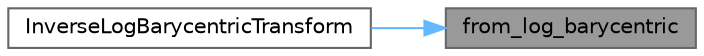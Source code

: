 digraph "from_log_barycentric"
{
 // LATEX_PDF_SIZE
  bgcolor="transparent";
  edge [fontname=Helvetica,fontsize=10,labelfontname=Helvetica,labelfontsize=10];
  node [fontname=Helvetica,fontsize=10,shape=box,height=0.2,width=0.4];
  rankdir="RL";
  Node1 [id="Node000001",label="from_log_barycentric",height=0.2,width=0.4,color="gray40", fillcolor="grey60", style="filled", fontcolor="black",tooltip=" "];
  Node1 -> Node2 [id="edge1_Node000001_Node000002",dir="back",color="steelblue1",style="solid",tooltip=" "];
  Node2 [id="Node000002",label="InverseLogBarycentricTransform",height=0.2,width=0.4,color="grey40", fillcolor="white", style="filled",URL="$transformations_8c.html#a7be026ee05148f7fcf4af0d35983a405",tooltip=" "];
}
